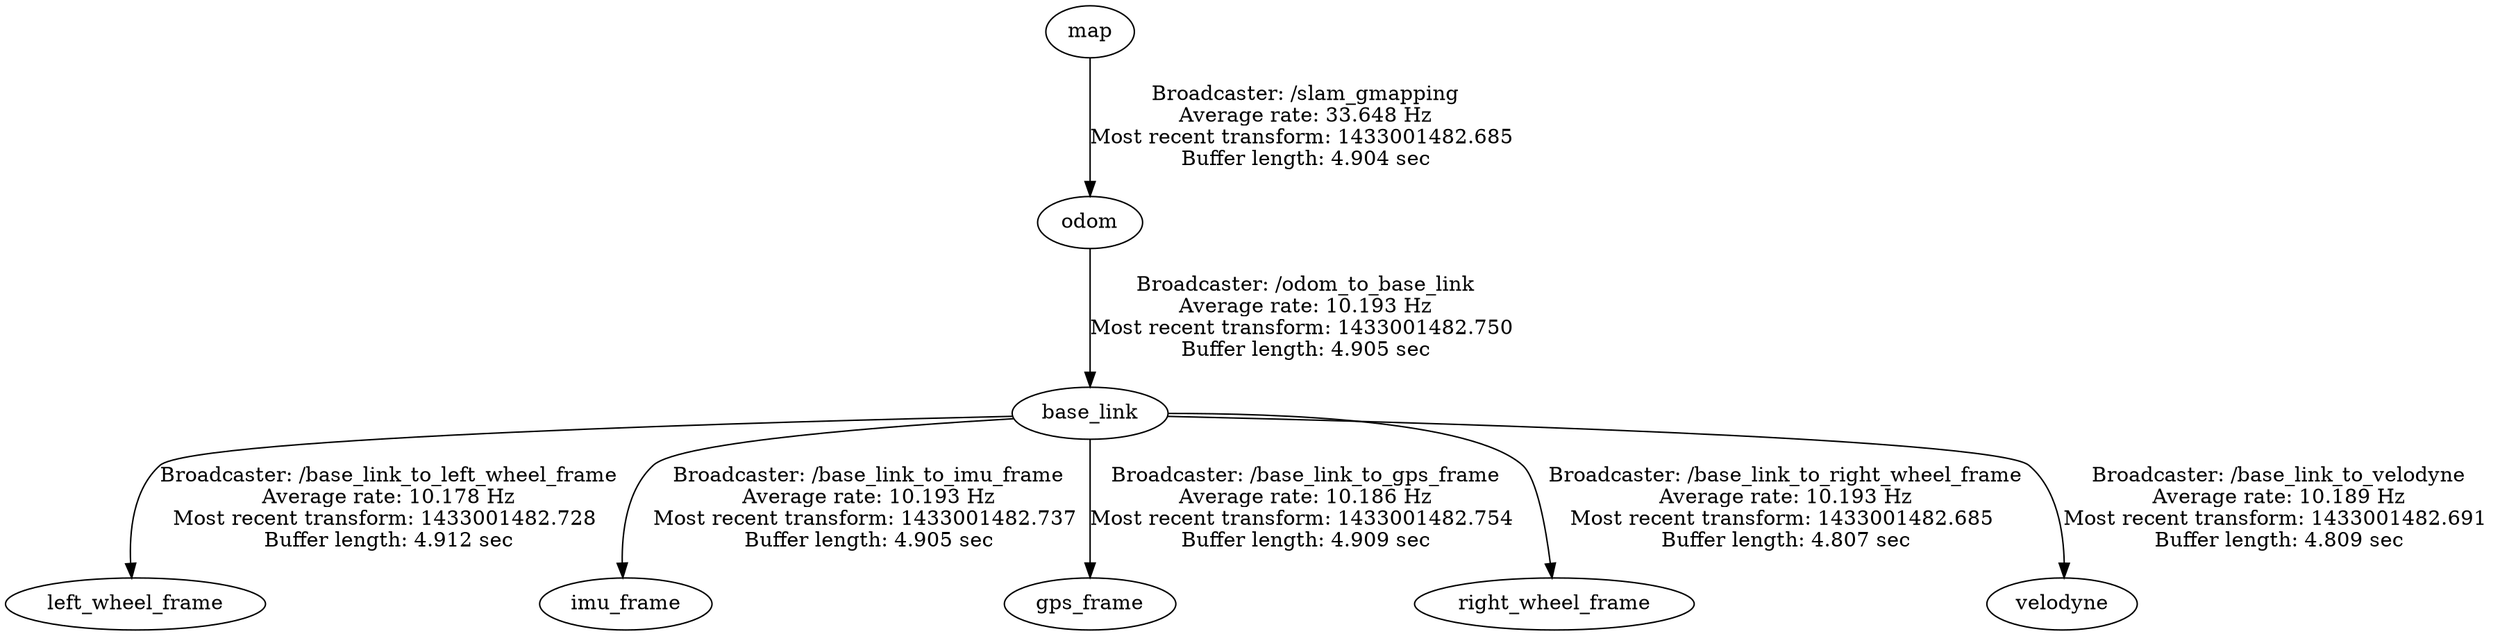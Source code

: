 digraph G {
"base_link" -> "left_wheel_frame"[label="Broadcaster: /base_link_to_left_wheel_frame\nAverage rate: 10.178 Hz\nMost recent transform: 1433001482.728 \nBuffer length: 4.912 sec\n"];
"odom" -> "base_link"[label="Broadcaster: /odom_to_base_link\nAverage rate: 10.193 Hz\nMost recent transform: 1433001482.750 \nBuffer length: 4.905 sec\n"];
"map" -> "odom"[label="Broadcaster: /slam_gmapping\nAverage rate: 33.648 Hz\nMost recent transform: 1433001482.685 \nBuffer length: 4.904 sec\n"];
"base_link" -> "imu_frame"[label="Broadcaster: /base_link_to_imu_frame\nAverage rate: 10.193 Hz\nMost recent transform: 1433001482.737 \nBuffer length: 4.905 sec\n"];
"base_link" -> "gps_frame"[label="Broadcaster: /base_link_to_gps_frame\nAverage rate: 10.186 Hz\nMost recent transform: 1433001482.754 \nBuffer length: 4.909 sec\n"];
"base_link" -> "right_wheel_frame"[label="Broadcaster: /base_link_to_right_wheel_frame\nAverage rate: 10.193 Hz\nMost recent transform: 1433001482.685 \nBuffer length: 4.807 sec\n"];
"base_link" -> "velodyne"[label="Broadcaster: /base_link_to_velodyne\nAverage rate: 10.189 Hz\nMost recent transform: 1433001482.691 \nBuffer length: 4.809 sec\n"];
}